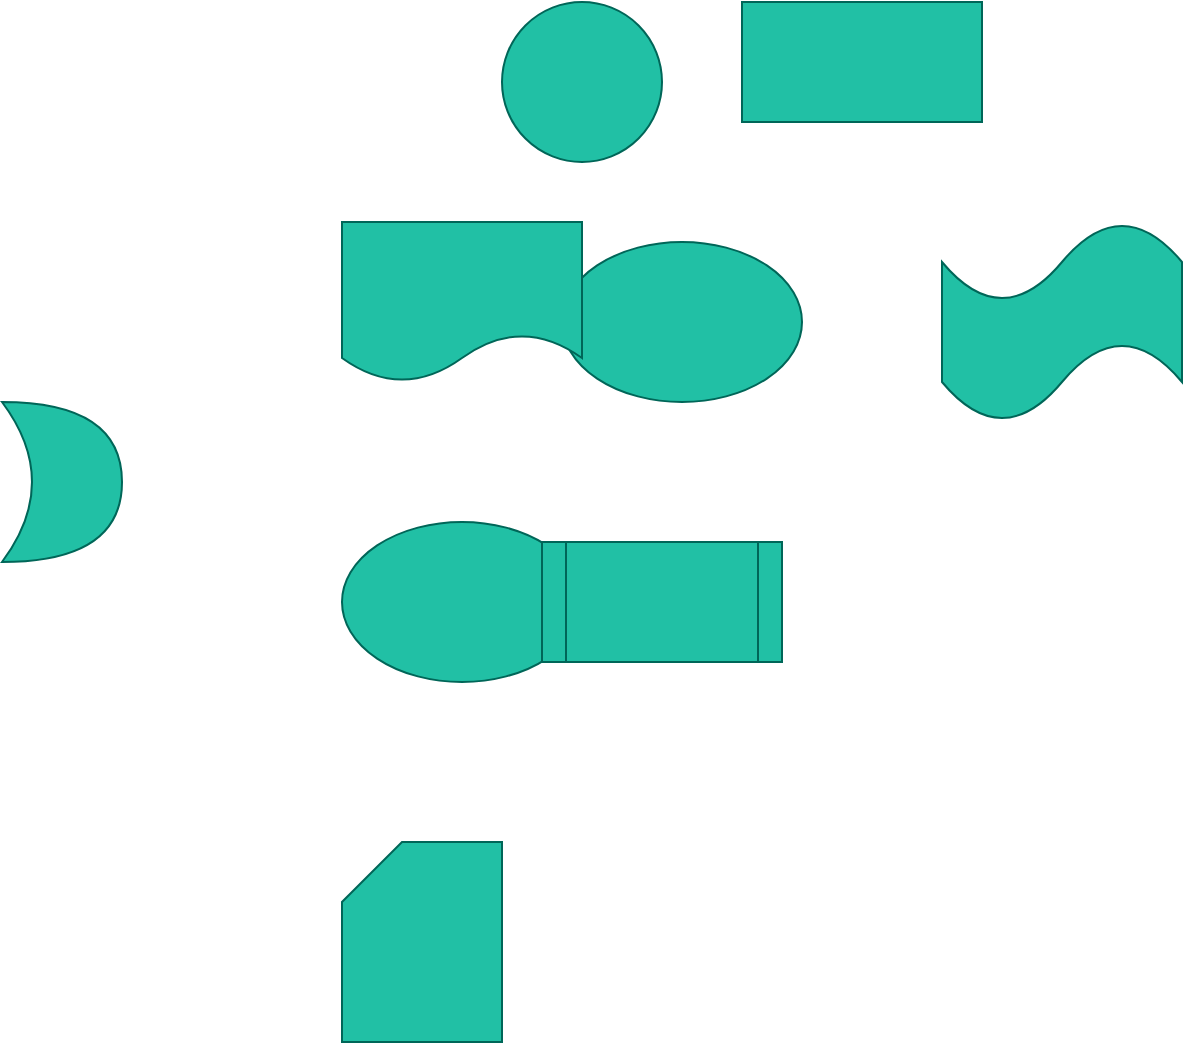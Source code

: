 <mxfile version="14.8.0" type="github">
  <diagram id="YpsX1BEtZajijJ9lMrWi" name="第 1 页">
    <mxGraphModel dx="1426" dy="769" grid="1" gridSize="10" guides="1" tooltips="1" connect="1" arrows="1" fold="1" page="1" pageScale="1" pageWidth="827" pageHeight="1169" math="0" shadow="0">
      <root>
        <mxCell id="0" />
        <mxCell id="1" parent="0" />
        <mxCell id="Bt4u-U3A_f5Hr7sxnq9l-1" value="" style="ellipse;whiteSpace=wrap;html=1;fillColor=#21C0A5;strokeColor=#006658;fontColor=#5C5C5C;" parent="1" vertex="1">
          <mxGeometry x="330" y="210" width="120" height="80" as="geometry" />
        </mxCell>
        <mxCell id="BRlVRcCZI4xf96Y-Ab4p-1" value="" style="ellipse;whiteSpace=wrap;html=1;fillColor=#21C0A5;strokeColor=#006658;fontColor=#5C5C5C;" vertex="1" parent="1">
          <mxGeometry x="220" y="350" width="120" height="80" as="geometry" />
        </mxCell>
        <mxCell id="BRlVRcCZI4xf96Y-Ab4p-2" value="" style="shape=tape;whiteSpace=wrap;html=1;fillColor=#21C0A5;strokeColor=#006658;fontColor=#5C5C5C;" vertex="1" parent="1">
          <mxGeometry x="520" y="200" width="120" height="100" as="geometry" />
        </mxCell>
        <mxCell id="BRlVRcCZI4xf96Y-Ab4p-3" value="" style="shape=document;whiteSpace=wrap;html=1;boundedLbl=1;fillColor=#21C0A5;strokeColor=#006658;fontColor=#5C5C5C;" vertex="1" parent="1">
          <mxGeometry x="220" y="200" width="120" height="80" as="geometry" />
        </mxCell>
        <mxCell id="BRlVRcCZI4xf96Y-Ab4p-4" value="" style="shape=card;whiteSpace=wrap;html=1;fillColor=#21C0A5;strokeColor=#006658;fontColor=#5C5C5C;" vertex="1" parent="1">
          <mxGeometry x="220" y="510" width="80" height="100" as="geometry" />
        </mxCell>
        <mxCell id="BRlVRcCZI4xf96Y-Ab4p-5" value="" style="ellipse;whiteSpace=wrap;html=1;aspect=fixed;fillColor=#21C0A5;strokeColor=#006658;fontColor=#5C5C5C;" vertex="1" parent="1">
          <mxGeometry x="300" y="90" width="80" height="80" as="geometry" />
        </mxCell>
        <mxCell id="BRlVRcCZI4xf96Y-Ab4p-6" value="" style="shape=process;whiteSpace=wrap;html=1;backgroundOutline=1;fillColor=#21C0A5;strokeColor=#006658;fontColor=#5C5C5C;" vertex="1" parent="1">
          <mxGeometry x="320" y="360" width="120" height="60" as="geometry" />
        </mxCell>
        <mxCell id="BRlVRcCZI4xf96Y-Ab4p-7" value="" style="rounded=0;whiteSpace=wrap;html=1;fillColor=#21C0A5;strokeColor=#006658;fontColor=#5C5C5C;" vertex="1" parent="1">
          <mxGeometry x="420" y="90" width="120" height="60" as="geometry" />
        </mxCell>
        <mxCell id="BRlVRcCZI4xf96Y-Ab4p-8" value="" style="shape=xor;whiteSpace=wrap;html=1;rounded=0;sketch=0;fontColor=#5C5C5C;strokeColor=#006658;fillColor=#21C0A5;" vertex="1" parent="1">
          <mxGeometry x="50" y="290" width="60" height="80" as="geometry" />
        </mxCell>
      </root>
    </mxGraphModel>
  </diagram>
</mxfile>
